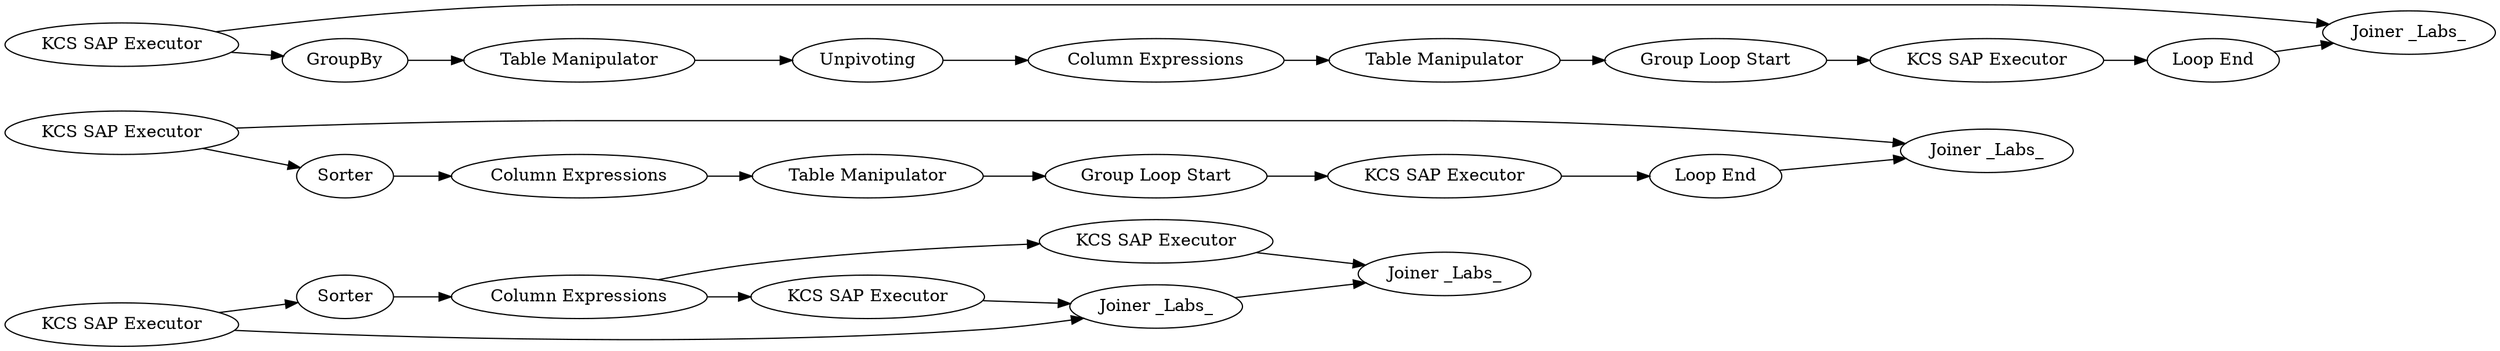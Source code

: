 digraph {
	21 -> 23
	8 -> 13
	13 -> 14
	19 -> 18
	22 -> 23
	6 -> 16
	1 -> 11
	6 -> 12
	30 -> 27
	7 -> 15
	20 -> 22
	10 -> 11
	28 -> 30
	14 -> 7
	1 -> 28
	27 -> 3
	2 -> 10
	15 -> 16
	3 -> 5
	18 -> 20
	12 -> 8
	5 -> 9
	9 -> 2
	17 -> 19
	18 -> 21
	17 -> 22
	27 [label=Unpivoting]
	7 [label="KCS SAP Executor"]
	9 [label="Group Loop Start"]
	18 [label="Column Expressions"]
	21 [label="KCS SAP Executor"]
	8 [label="Column Expressions"]
	17 [label="KCS SAP Executor"]
	3 [label="Column Expressions"]
	19 [label=Sorter]
	6 [label="KCS SAP Executor"]
	15 [label="Loop End"]
	12 [label=Sorter]
	10 [label="Loop End"]
	16 [label="Joiner _Labs_"]
	1 [label="KCS SAP Executor"]
	22 [label="Joiner _Labs_"]
	28 [label=GroupBy]
	11 [label="Joiner _Labs_"]
	23 [label="Joiner _Labs_"]
	14 [label="Group Loop Start"]
	5 [label="Table Manipulator"]
	13 [label="Table Manipulator"]
	20 [label="KCS SAP Executor"]
	30 [label="Table Manipulator"]
	2 [label="KCS SAP Executor"]
	rankdir=LR
}
